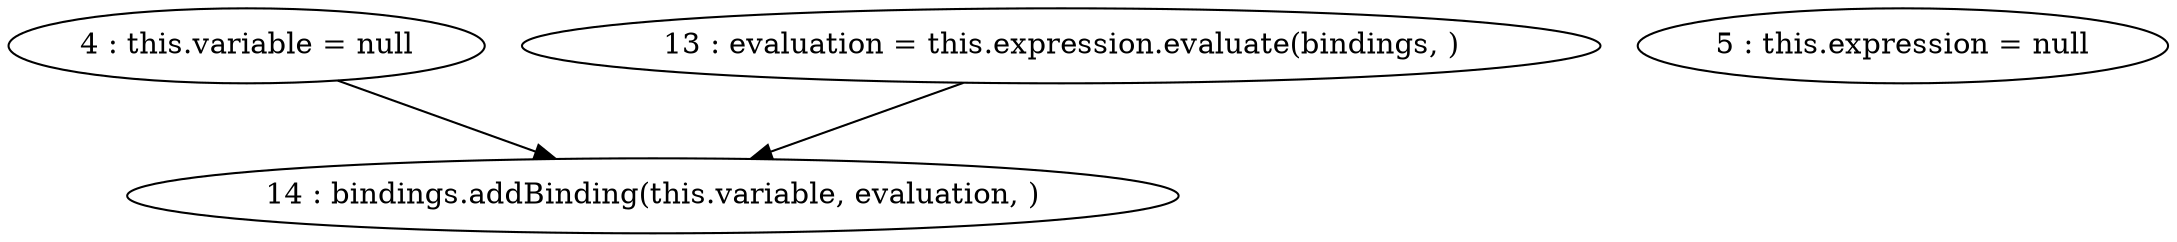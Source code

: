 digraph G {
"4 : this.variable = null"
"4 : this.variable = null" -> "14 : bindings.addBinding(this.variable, evaluation, )"
"5 : this.expression = null"
"13 : evaluation = this.expression.evaluate(bindings, )"
"13 : evaluation = this.expression.evaluate(bindings, )" -> "14 : bindings.addBinding(this.variable, evaluation, )"
"14 : bindings.addBinding(this.variable, evaluation, )"
}